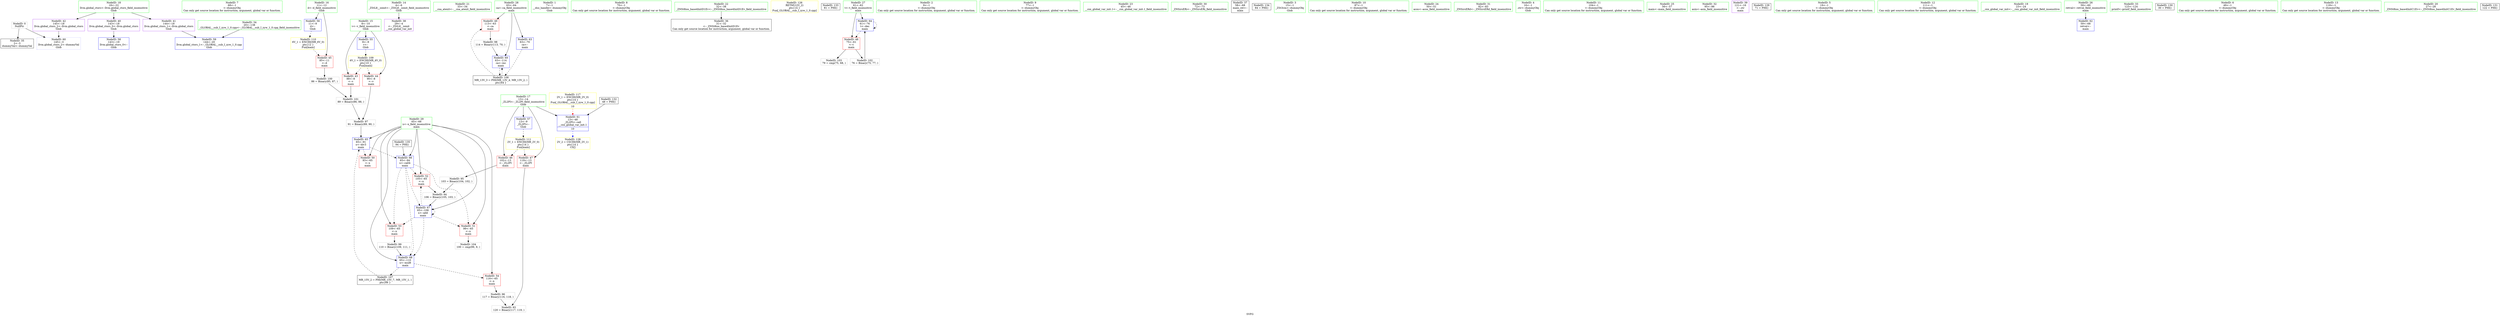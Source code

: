 digraph "SVFG" {
	label="SVFG";

	Node0x563c43d255f0 [shape=record,color=grey,label="{NodeID: 0\nNullPtr}"];
	Node0x563c43d255f0 -> Node0x563c43d2c710[style=solid];
	Node0x563c43d255f0 -> Node0x563c43d2ed60[style=solid];
	Node0x563c43d2adc0 [shape=record,color=green,label="{NodeID: 7\n68\<--1\n\<--dummyObj\nCan only get source location for instruction, argument, global var or function.}"];
	Node0x563c43d2d4d0 [shape=record,color=grey,label="{NodeID: 97\n91 = Binary(89, 90, )\n}"];
	Node0x563c43d2d4d0 -> Node0x563c43d2f1a0[style=solid];
	Node0x563c43d2b2d0 [shape=record,color=green,label="{NodeID: 14\n4\<--6\n_ZStL8__ioinit\<--_ZStL8__ioinit_field_insensitive\nGlob }"];
	Node0x563c43d2b2d0 -> Node0x563c43d2c9e0[style=solid];
	Node0x563c43d31f20 [shape=record,color=grey,label="{NodeID: 104\n100 = cmp(99, 9, )\n}"];
	Node0x563c43d2b9d0 [shape=record,color=green,label="{NodeID: 21\n33\<--34\n__cxa_atexit\<--__cxa_atexit_field_insensitive\n}"];
	Node0x563c43d36f00 [shape=record,color=yellow,style=double,label="{NodeID: 111\n2V_1 = ENCHI(MR_2V_0)\npts\{14 \}\nFun[main]}"];
	Node0x563c43d36f00 -> Node0x563c43d2d0f0[style=dashed];
	Node0x563c43d36f00 -> Node0x563c43d2d1c0[style=dashed];
	Node0x563c43d2c070 [shape=record,color=green,label="{NodeID: 28\n63\<--64\nca\<--ca_field_insensitive\nmain\n}"];
	Node0x563c43d2c070 -> Node0x563c43d2e380[style=solid];
	Node0x563c43d2c070 -> Node0x563c43d2f000[style=solid];
	Node0x563c43d2c070 -> Node0x563c43d2f4e0[style=solid];
	Node0x563c43d2c710 [shape=record,color=black,label="{NodeID: 35\n2\<--3\ndummyVal\<--dummyVal\n}"];
	Node0x563c43d2cd80 [shape=record,color=purple,label="{NodeID: 42\n145\<--18\nllvm.global_ctors_2\<--llvm.global_ctors\nGlob }"];
	Node0x563c43d2cd80 -> Node0x563c43d2ed60[style=solid];
	Node0x563c43d3c600 [shape=record,color=black,label="{NodeID: 132\n48 = PHI()\n}"];
	Node0x563c43d3c600 -> Node0x563c43d2ee60[style=solid];
	Node0x563c43d2e380 [shape=record,color=red,label="{NodeID: 49\n113\<--63\n\<--ca\nmain\n}"];
	Node0x563c43d2e380 -> Node0x563c43d2d650[style=solid];
	Node0x563c43d2e960 [shape=record,color=blue,label="{NodeID: 56\n11\<--9\nd\<--\nGlob }"];
	Node0x563c43d2e960 -> Node0x563c43d36e20[style=dashed];
	Node0x563c43d2f000 [shape=record,color=blue,label="{NodeID: 63\n63\<--70\nca\<--\nmain\n}"];
	Node0x563c43d2f000 -> Node0x563c43d35400[style=dashed];
	Node0x563c43d268e0 [shape=record,color=green,label="{NodeID: 1\n7\<--1\n__dso_handle\<--dummyObj\nGlob }"];
	Node0x563c43d2ae50 [shape=record,color=green,label="{NodeID: 8\n70\<--1\n\<--dummyObj\nCan only get source location for instruction, argument, global var or function.}"];
	Node0x563c43d2d650 [shape=record,color=grey,label="{NodeID: 98\n114 = Binary(113, 70, )\n}"];
	Node0x563c43d2d650 -> Node0x563c43d2f4e0[style=solid];
	Node0x563c43d2b3d0 [shape=record,color=green,label="{NodeID: 15\n8\<--10\nv\<--v_field_insensitive\nGlob }"];
	Node0x563c43d2b3d0 -> Node0x563c43d2ce80[style=solid];
	Node0x563c43d2b3d0 -> Node0x563c43d2cf50[style=solid];
	Node0x563c43d2b3d0 -> Node0x563c43d2e860[style=solid];
	Node0x563c43d2bad0 [shape=record,color=green,label="{NodeID: 22\n32\<--38\n_ZNSt8ios_base4InitD1Ev\<--_ZNSt8ios_base4InitD1Ev_field_insensitive\n}"];
	Node0x563c43d2bad0 -> Node0x563c43d2c810[style=solid];
	Node0x563c43d2c140 [shape=record,color=green,label="{NodeID: 29\n65\<--66\nx\<--x_field_insensitive\nmain\n}"];
	Node0x563c43d2c140 -> Node0x563c43d2e450[style=solid];
	Node0x563c43d2c140 -> Node0x563c43d2e520[style=solid];
	Node0x563c43d2c140 -> Node0x563c43d2e5f0[style=solid];
	Node0x563c43d2c140 -> Node0x563c43d2e6c0[style=solid];
	Node0x563c43d2c140 -> Node0x563c43d2e790[style=solid];
	Node0x563c43d2c140 -> Node0x563c43d2f1a0[style=solid];
	Node0x563c43d2c140 -> Node0x563c43d2f270[style=solid];
	Node0x563c43d2c140 -> Node0x563c43d2f340[style=solid];
	Node0x563c43d2c140 -> Node0x563c43d2f410[style=solid];
	Node0x563c43d2c810 [shape=record,color=black,label="{NodeID: 36\n31\<--32\n\<--_ZNSt8ios_base4InitD1Ev\nCan only get source location for instruction, argument, global var or function.}"];
	Node0x563c43d386f0 [shape=record,color=yellow,style=double,label="{NodeID: 126\nRETMU(2V_2)\npts\{14 \}\nFun[_GLOBAL__sub_I_zyw_1_0.cpp]}"];
	Node0x563c43d2ce80 [shape=record,color=red,label="{NodeID: 43\n88\<--8\n\<--v\nmain\n}"];
	Node0x563c43d2ce80 -> Node0x563c43d31aa0[style=solid];
	Node0x563c43d3c760 [shape=record,color=black,label="{NodeID: 133\n81 = PHI()\n}"];
	Node0x563c43d2e450 [shape=record,color=red,label="{NodeID: 50\n93\<--65\n\<--x\nmain\n}"];
	Node0x563c43d2ea60 [shape=record,color=blue,label="{NodeID: 57\n13\<--9\n_ZL2PI\<--\nGlob }"];
	Node0x563c43d2ea60 -> Node0x563c43d36f00[style=dashed];
	Node0x563c43d2f0d0 [shape=record,color=blue,label="{NodeID: 64\n61\<--76\nt\<--dec\nmain\n}"];
	Node0x563c43d2f0d0 -> Node0x563c43d2e2b0[style=dashed];
	Node0x563c43d2f0d0 -> Node0x563c43d2f0d0[style=dashed];
	Node0x563c43d2a110 [shape=record,color=green,label="{NodeID: 2\n9\<--1\n\<--dummyObj\nCan only get source location for instruction, argument, global var or function.}"];
	Node0x563c43d2aee0 [shape=record,color=green,label="{NodeID: 9\n77\<--1\n\<--dummyObj\nCan only get source location for instruction, argument, global var or function.}"];
	Node0x563c43d2d7d0 [shape=record,color=grey,label="{NodeID: 99\n110 = Binary(109, 111, )\n}"];
	Node0x563c43d2d7d0 -> Node0x563c43d2f410[style=solid];
	Node0x563c43d2b4d0 [shape=record,color=green,label="{NodeID: 16\n11\<--12\nd\<--d_field_insensitive\nGlob }"];
	Node0x563c43d2b4d0 -> Node0x563c43d2d020[style=solid];
	Node0x563c43d2b4d0 -> Node0x563c43d2e960[style=solid];
	Node0x563c43d35400 [shape=record,color=black,label="{NodeID: 106\nMR_13V_3 = PHI(MR_13V_4, MR_13V_2, )\npts\{64 \}\n}"];
	Node0x563c43d35400 -> Node0x563c43d2e380[style=dashed];
	Node0x563c43d35400 -> Node0x563c43d2f4e0[style=dashed];
	Node0x563c43d2bbd0 [shape=record,color=green,label="{NodeID: 23\n45\<--46\n__cxx_global_var_init.1\<--__cxx_global_var_init.1_field_insensitive\n}"];
	Node0x563c43d2c210 [shape=record,color=green,label="{NodeID: 30\n72\<--73\n_ZNSirsERi\<--_ZNSirsERi_field_insensitive\n}"];
	Node0x563c43d2c910 [shape=record,color=black,label="{NodeID: 37\n58\<--68\nmain_ret\<--\nmain\n}"];
	Node0x563c43d2cf50 [shape=record,color=red,label="{NodeID: 44\n90\<--8\n\<--v\nmain\n}"];
	Node0x563c43d2cf50 -> Node0x563c43d2d4d0[style=solid];
	Node0x563c43d3c860 [shape=record,color=black,label="{NodeID: 134\n84 = PHI()\n}"];
	Node0x563c43d2e520 [shape=record,color=red,label="{NodeID: 51\n99\<--65\n\<--x\nmain\n}"];
	Node0x563c43d2e520 -> Node0x563c43d31f20[style=solid];
	Node0x563c43d2eb60 [shape=record,color=blue,label="{NodeID: 58\n143\<--19\nllvm.global_ctors_0\<--\nGlob }"];
	Node0x563c43d2f1a0 [shape=record,color=blue,label="{NodeID: 65\n65\<--91\nx\<--div3\nmain\n}"];
	Node0x563c43d2f1a0 -> Node0x563c43d2e450[style=dashed];
	Node0x563c43d2f1a0 -> Node0x563c43d2f270[style=dashed];
	Node0x563c43d2a3d0 [shape=record,color=green,label="{NodeID: 3\n15\<--1\n_ZSt3cin\<--dummyObj\nGlob }"];
	Node0x563c43d30690 [shape=record,color=grey,label="{NodeID: 93\n120 = Binary(117, 119, )\n}"];
	Node0x563c43d2af70 [shape=record,color=green,label="{NodeID: 10\n87\<--1\n\<--dummyObj\nCan only get source location for instruction, argument, global var or function.}"];
	Node0x563c43d2d950 [shape=record,color=grey,label="{NodeID: 100\n86 = Binary(85, 87, )\n}"];
	Node0x563c43d2d950 -> Node0x563c43d31aa0[style=solid];
	Node0x563c43d2b5d0 [shape=record,color=green,label="{NodeID: 17\n13\<--14\n_ZL2PI\<--_ZL2PI_field_insensitive\nGlob }"];
	Node0x563c43d2b5d0 -> Node0x563c43d2d0f0[style=solid];
	Node0x563c43d2b5d0 -> Node0x563c43d2d1c0[style=solid];
	Node0x563c43d2b5d0 -> Node0x563c43d2ea60[style=solid];
	Node0x563c43d2b5d0 -> Node0x563c43d2ee60[style=solid];
	Node0x563c43d35900 [shape=record,color=black,label="{NodeID: 107\nMR_15V_2 = PHI(MR_15V_7, MR_15V_1, )\npts\{66 \}\n}"];
	Node0x563c43d35900 -> Node0x563c43d2f1a0[style=dashed];
	Node0x563c43d2bcd0 [shape=record,color=green,label="{NodeID: 24\n50\<--51\nacos\<--acos_field_insensitive\n}"];
	Node0x563c43d2c310 [shape=record,color=green,label="{NodeID: 31\n82\<--83\n_ZNSirsERd\<--_ZNSirsERd_field_insensitive\n}"];
	Node0x563c43d2c9e0 [shape=record,color=purple,label="{NodeID: 38\n29\<--4\n\<--_ZStL8__ioinit\n__cxx_global_var_init\n}"];
	Node0x563c43d38960 [shape=record,color=yellow,style=double,label="{NodeID: 128\n2V_2 = CSCHI(MR_2V_1)\npts\{14 \}\nCS[]}"];
	Node0x563c43d2d020 [shape=record,color=red,label="{NodeID: 45\n85\<--11\n\<--d\nmain\n}"];
	Node0x563c43d2d020 -> Node0x563c43d2d950[style=solid];
	Node0x563c43d3d0e0 [shape=record,color=black,label="{NodeID: 135\n94 = PHI()\n}"];
	Node0x563c43d3d0e0 -> Node0x563c43d2f270[style=solid];
	Node0x563c43d2e5f0 [shape=record,color=red,label="{NodeID: 52\n105\<--65\n\<--x\nmain\n}"];
	Node0x563c43d2e5f0 -> Node0x563c43d30810[style=solid];
	Node0x563c43d2ec60 [shape=record,color=blue,label="{NodeID: 59\n144\<--20\nllvm.global_ctors_1\<--_GLOBAL__sub_I_zyw_1_0.cpp\nGlob }"];
	Node0x563c43d2f270 [shape=record,color=blue,label="{NodeID: 66\n65\<--94\nx\<--call4\nmain\n}"];
	Node0x563c43d2f270 -> Node0x563c43d2e520[style=dashed];
	Node0x563c43d2f270 -> Node0x563c43d2e5f0[style=dashed];
	Node0x563c43d2f270 -> Node0x563c43d2e6c0[style=dashed];
	Node0x563c43d2f270 -> Node0x563c43d2f340[style=dashed];
	Node0x563c43d2f270 -> Node0x563c43d2f410[style=dashed];
	Node0x563c43d2a460 [shape=record,color=green,label="{NodeID: 4\n16\<--1\n.str\<--dummyObj\nGlob }"];
	Node0x563c43d30810 [shape=record,color=grey,label="{NodeID: 94\n106 = Binary(105, 103, )\n}"];
	Node0x563c43d30810 -> Node0x563c43d2f340[style=solid];
	Node0x563c43d2b000 [shape=record,color=green,label="{NodeID: 11\n104\<--1\n\<--dummyObj\nCan only get source location for instruction, argument, global var or function.}"];
	Node0x563c43d31aa0 [shape=record,color=grey,label="{NodeID: 101\n89 = Binary(86, 88, )\n}"];
	Node0x563c43d31aa0 -> Node0x563c43d2d4d0[style=solid];
	Node0x563c43d2b6d0 [shape=record,color=green,label="{NodeID: 18\n18\<--22\nllvm.global_ctors\<--llvm.global_ctors_field_insensitive\nGlob }"];
	Node0x563c43d2b6d0 -> Node0x563c43d2cb80[style=solid];
	Node0x563c43d2b6d0 -> Node0x563c43d2cc80[style=solid];
	Node0x563c43d2b6d0 -> Node0x563c43d2cd80[style=solid];
	Node0x563c43d2bdd0 [shape=record,color=green,label="{NodeID: 25\n56\<--57\nmain\<--main_field_insensitive\n}"];
	Node0x563c43d2c410 [shape=record,color=green,label="{NodeID: 32\n95\<--96\nasin\<--asin_field_insensitive\n}"];
	Node0x563c43d2cab0 [shape=record,color=purple,label="{NodeID: 39\n121\<--16\n\<--.str\nmain\n}"];
	Node0x563c43bcf320 [shape=record,color=black,label="{NodeID: 129\n71 = PHI()\n}"];
	Node0x563c43d2d0f0 [shape=record,color=red,label="{NodeID: 46\n102\<--13\n\<--_ZL2PI\nmain\n}"];
	Node0x563c43d2d0f0 -> Node0x563c43d30990[style=solid];
	Node0x563c43d2e6c0 [shape=record,color=red,label="{NodeID: 53\n109\<--65\n\<--x\nmain\n}"];
	Node0x563c43d2e6c0 -> Node0x563c43d2d7d0[style=solid];
	Node0x563c43d2ed60 [shape=record,color=blue, style = dotted,label="{NodeID: 60\n145\<--3\nllvm.global_ctors_2\<--dummyVal\nGlob }"];
	Node0x563c43d2f340 [shape=record,color=blue,label="{NodeID: 67\n65\<--106\nx\<--add\nmain\n}"];
	Node0x563c43d2f340 -> Node0x563c43d2e520[style=dashed];
	Node0x563c43d2f340 -> Node0x563c43d2e5f0[style=dashed];
	Node0x563c43d2f340 -> Node0x563c43d2e6c0[style=dashed];
	Node0x563c43d2f340 -> Node0x563c43d2f340[style=dashed];
	Node0x563c43d2f340 -> Node0x563c43d2f410[style=dashed];
	Node0x563c43d2a4f0 [shape=record,color=green,label="{NodeID: 5\n19\<--1\n\<--dummyObj\nCan only get source location for instruction, argument, global var or function.}"];
	Node0x563c43d30990 [shape=record,color=grey,label="{NodeID: 95\n103 = Binary(104, 102, )\n}"];
	Node0x563c43d30990 -> Node0x563c43d30810[style=solid];
	Node0x563c43d2b0d0 [shape=record,color=green,label="{NodeID: 12\n111\<--1\n\<--dummyObj\nCan only get source location for instruction, argument, global var or function.}"];
	Node0x563c43d31c20 [shape=record,color=grey,label="{NodeID: 102\n76 = Binary(75, 77, )\n}"];
	Node0x563c43d31c20 -> Node0x563c43d2f0d0[style=solid];
	Node0x563c43d2b7d0 [shape=record,color=green,label="{NodeID: 19\n23\<--24\n__cxx_global_var_init\<--__cxx_global_var_init_field_insensitive\n}"];
	Node0x563c43d36300 [shape=record,color=yellow,style=double,label="{NodeID: 109\n4V_1 = ENCHI(MR_4V_0)\npts\{10 \}\nFun[main]}"];
	Node0x563c43d36300 -> Node0x563c43d2ce80[style=dashed];
	Node0x563c43d36300 -> Node0x563c43d2cf50[style=dashed];
	Node0x563c43d2bed0 [shape=record,color=green,label="{NodeID: 26\n59\<--60\nretval\<--retval_field_insensitive\nmain\n}"];
	Node0x563c43d2bed0 -> Node0x563c43d2ef30[style=solid];
	Node0x563c43d2c510 [shape=record,color=green,label="{NodeID: 33\n123\<--124\nprintf\<--printf_field_insensitive\n}"];
	Node0x563c43d2cb80 [shape=record,color=purple,label="{NodeID: 40\n143\<--18\nllvm.global_ctors_0\<--llvm.global_ctors\nGlob }"];
	Node0x563c43d2cb80 -> Node0x563c43d2eb60[style=solid];
	Node0x563c43d3c400 [shape=record,color=black,label="{NodeID: 130\n30 = PHI()\n}"];
	Node0x563c43d2d1c0 [shape=record,color=red,label="{NodeID: 47\n119\<--13\n\<--_ZL2PI\nmain\n}"];
	Node0x563c43d2d1c0 -> Node0x563c43d30690[style=solid];
	Node0x563c43d2e790 [shape=record,color=red,label="{NodeID: 54\n116\<--65\n\<--x\nmain\n}"];
	Node0x563c43d2e790 -> Node0x563c43d2d350[style=solid];
	Node0x563c43d2ee60 [shape=record,color=blue,label="{NodeID: 61\n13\<--48\n_ZL2PI\<--call\n__cxx_global_var_init.1\n|{<s0>10}}"];
	Node0x563c43d2ee60:s0 -> Node0x563c43d38960[style=dashed,color=blue];
	Node0x563c43d2f410 [shape=record,color=blue,label="{NodeID: 68\n65\<--110\nx\<--mul8\nmain\n}"];
	Node0x563c43d2f410 -> Node0x563c43d2e790[style=dashed];
	Node0x563c43d2f410 -> Node0x563c43d35900[style=dashed];
	Node0x563c43d2a580 [shape=record,color=green,label="{NodeID: 6\n49\<--1\n\<--dummyObj\nCan only get source location for instruction, argument, global var or function.}"];
	Node0x563c43d2d350 [shape=record,color=grey,label="{NodeID: 96\n117 = Binary(116, 118, )\n}"];
	Node0x563c43d2d350 -> Node0x563c43d30690[style=solid];
	Node0x563c43d2b1d0 [shape=record,color=green,label="{NodeID: 13\n118\<--1\n\<--dummyObj\nCan only get source location for instruction, argument, global var or function.}"];
	Node0x563c43d31da0 [shape=record,color=grey,label="{NodeID: 103\n79 = cmp(75, 68, )\n}"];
	Node0x563c43d2b8d0 [shape=record,color=green,label="{NodeID: 20\n27\<--28\n_ZNSt8ios_base4InitC1Ev\<--_ZNSt8ios_base4InitC1Ev_field_insensitive\n}"];
	Node0x563c43d36e20 [shape=record,color=yellow,style=double,label="{NodeID: 110\n6V_1 = ENCHI(MR_6V_0)\npts\{12 \}\nFun[main]}"];
	Node0x563c43d36e20 -> Node0x563c43d2d020[style=dashed];
	Node0x563c43d2bfa0 [shape=record,color=green,label="{NodeID: 27\n61\<--62\nt\<--t_field_insensitive\nmain\n}"];
	Node0x563c43d2bfa0 -> Node0x563c43d2e2b0[style=solid];
	Node0x563c43d2bfa0 -> Node0x563c43d2f0d0[style=solid];
	Node0x563c43d37470 [shape=record,color=yellow,style=double,label="{NodeID: 117\n2V_1 = ENCHI(MR_2V_0)\npts\{14 \}\nFun[_GLOBAL__sub_I_zyw_1_0.cpp]|{<s0>10}}"];
	Node0x563c43d37470:s0 -> Node0x563c43d2ee60[style=dashed,color=red];
	Node0x563c43d2c610 [shape=record,color=green,label="{NodeID: 34\n20\<--138\n_GLOBAL__sub_I_zyw_1_0.cpp\<--_GLOBAL__sub_I_zyw_1_0.cpp_field_insensitive\n}"];
	Node0x563c43d2c610 -> Node0x563c43d2ec60[style=solid];
	Node0x563c43d2cc80 [shape=record,color=purple,label="{NodeID: 41\n144\<--18\nllvm.global_ctors_1\<--llvm.global_ctors\nGlob }"];
	Node0x563c43d2cc80 -> Node0x563c43d2ec60[style=solid];
	Node0x563c43d3c500 [shape=record,color=black,label="{NodeID: 131\n122 = PHI()\n}"];
	Node0x563c43d2e2b0 [shape=record,color=red,label="{NodeID: 48\n75\<--61\n\<--t\nmain\n}"];
	Node0x563c43d2e2b0 -> Node0x563c43d31c20[style=solid];
	Node0x563c43d2e2b0 -> Node0x563c43d31da0[style=solid];
	Node0x563c43d2e860 [shape=record,color=blue,label="{NodeID: 55\n8\<--9\nv\<--\nGlob }"];
	Node0x563c43d2e860 -> Node0x563c43d36300[style=dashed];
	Node0x563c43d2ef30 [shape=record,color=blue,label="{NodeID: 62\n59\<--68\nretval\<--\nmain\n}"];
	Node0x563c43d2f4e0 [shape=record,color=blue,label="{NodeID: 69\n63\<--114\nca\<--inc\nmain\n}"];
	Node0x563c43d2f4e0 -> Node0x563c43d35400[style=dashed];
}
